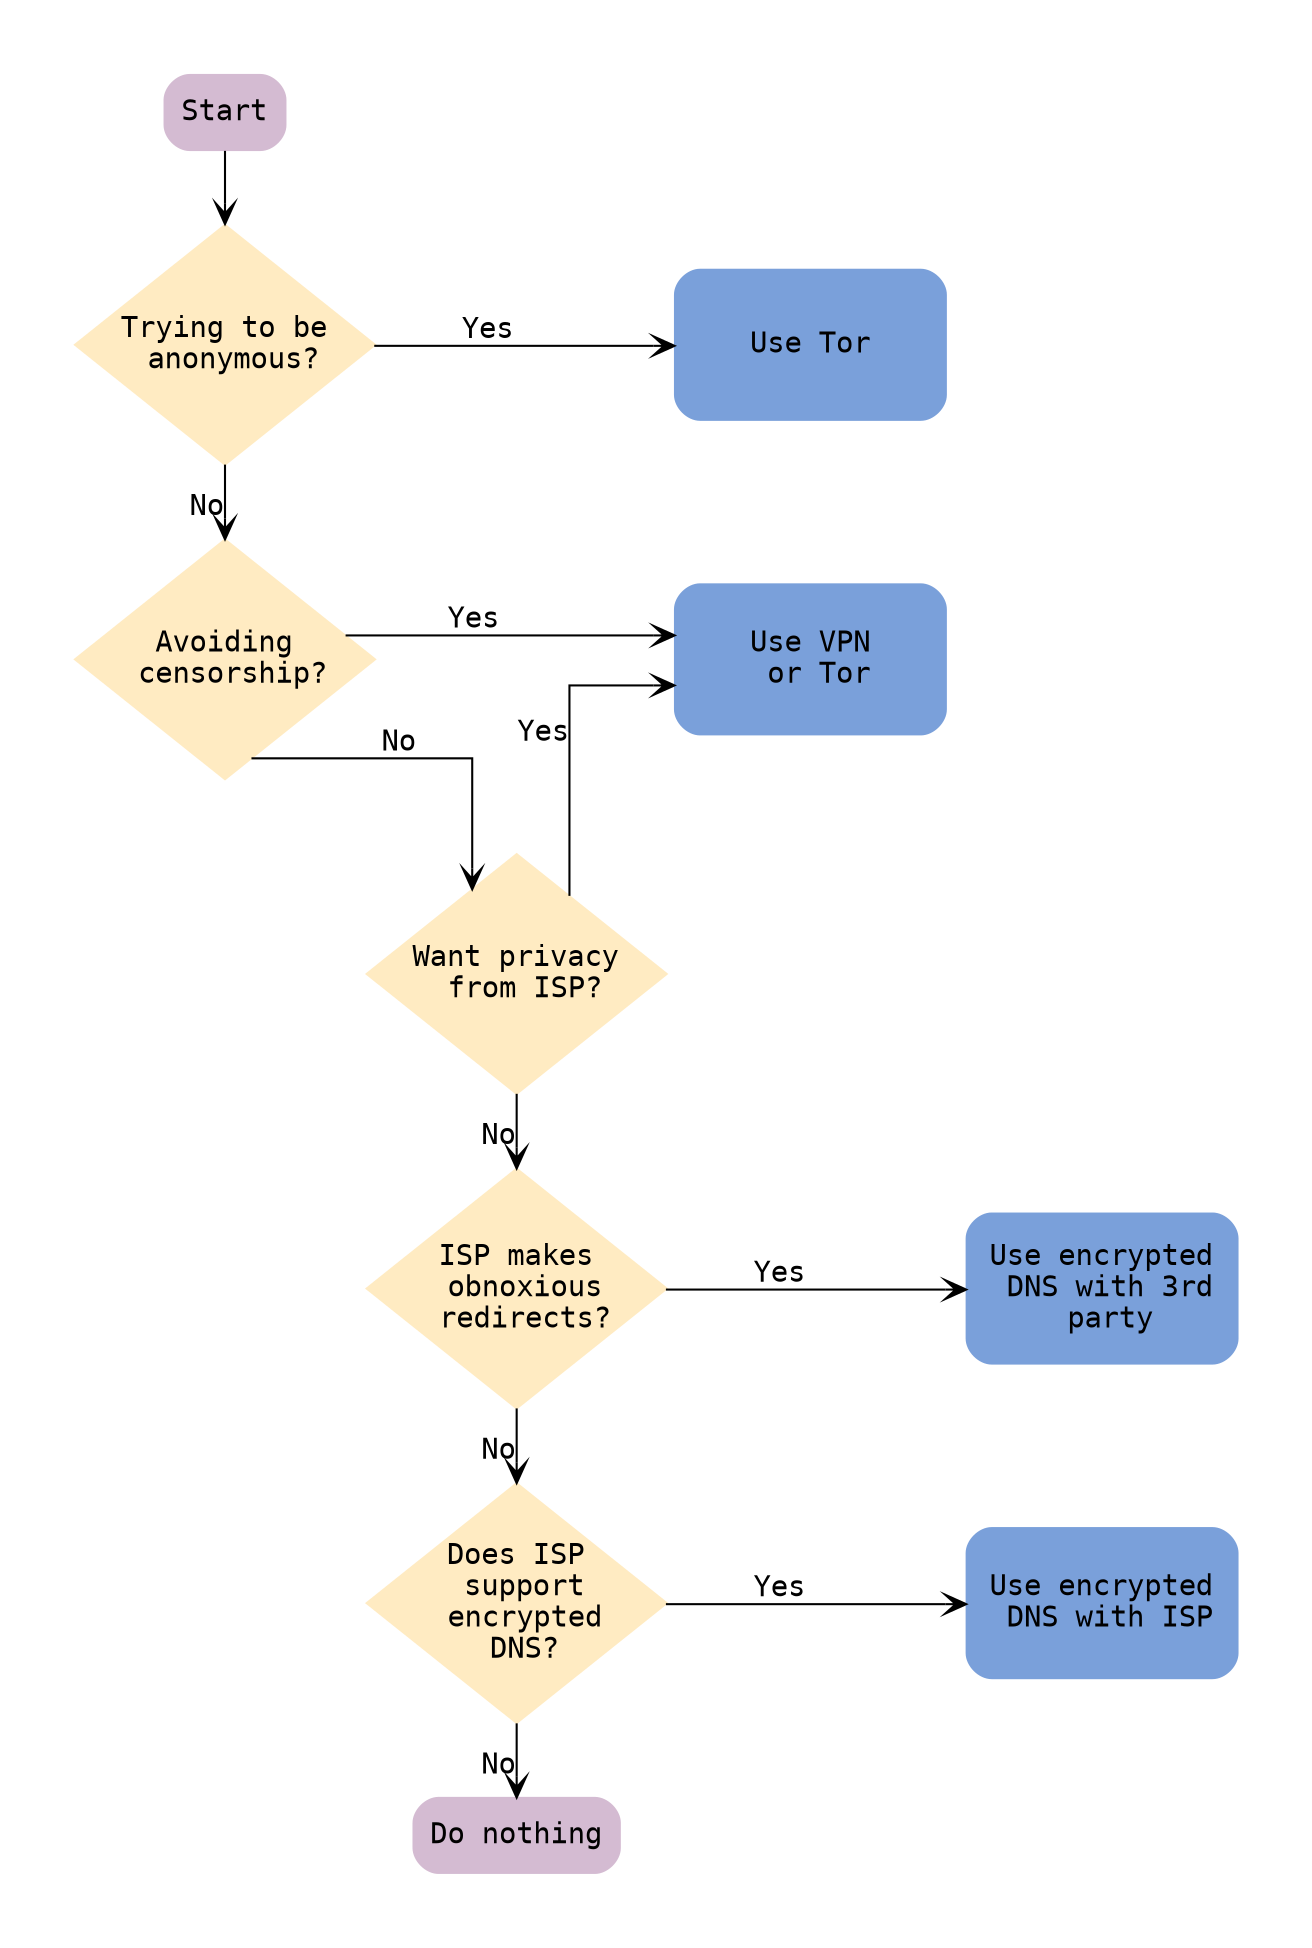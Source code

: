 digraph DNS {
    graph [
        rankdir = TR
        compound = true
        fontname = "monospace"
        pad = "0.5"
        ranksep = "0.5"
        nodesep = "2"
        splines = ortho
        bgcolor="transparent"
    ];
    edge [
        fontname = "monospace"
        arrowhead = open
    ];
    node [
        shape = "box"
        style = "filled, rounded"
        color = "#d4bbd2"
        fontname = "monospace"
    ] Start, nothing
    // Condition
    node [
        shape = "diamond"
        style = "filled"
        color = "#ffebc2"
        fontname = "monospace"
        fixedsize = true
        width = 2
        height = 1.6
    ]; anonymous, censorship, privacy, obnoxious, ispDNS
    // Process
    node [
        shape = "record"
        style="rounded,filled"
        color = "#7aa0da"
        fontname = "monospace"
        fixedsize = true
        width = 1.8
        height = 1
    ]; tor, vpnOrTor, encryptedDNS, ispDNS, useISP

    // Labels
    anonymous [label="Trying to be\n anonymous?"]
    censorship [label="Avoiding\n censorship?"]
    privacy [label="Want privacy\n from ISP?"]
    ispDNS [label="Does ISP\n support\n encrypted\n DNS?"]
    tor [label="Use Tor"];
    vpnOrTor [label="Use VPN\n or Tor"];
    encryptedDNS [label="Use encrypted\n DNS with 3rd\n party"]
    obnoxious [label="ISP makes\n obnoxious\n redirects?"]
    useISP[label="Use encrypted\n DNS with ISP"]
    nothing[label="Do nothing"]

    // Edges
    Start -> anonymous;
    anonymous -> tor [xlabel="Yes"];
    anonymous -> censorship [xlabel="No"];
    censorship -> vpnOrTor [xlabel="Yes"];
    censorship -> privacy [xlabel="No"];
    privacy -> vpnOrTor [xlabel="Yes"];
    privacy -> obnoxious [xlabel="No"];
    obnoxious -> encryptedDNS [xlabel="Yes"];
    obnoxious -> ispDNS [xlabel="No"];
    ispDNS -> useISP [xlabel="Yes"];
    ispDNS -> nothing [xlabel="No"];

    // Rank
    { rank=same; anonymous, tor; }
    { rank=same; censorship, vpnOrTor; }
    { rank=same; obnoxious, encryptedDNS; }
    { rank=same; ispDNS, useISP; }
}
